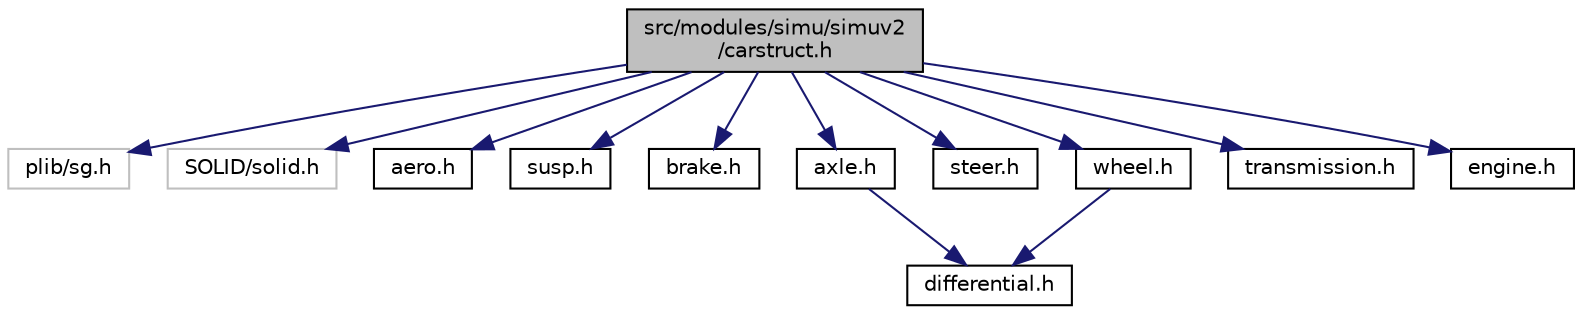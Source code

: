 digraph "src/modules/simu/simuv2/carstruct.h"
{
  edge [fontname="Helvetica",fontsize="10",labelfontname="Helvetica",labelfontsize="10"];
  node [fontname="Helvetica",fontsize="10",shape=record];
  Node1 [label="src/modules/simu/simuv2\l/carstruct.h",height=0.2,width=0.4,color="black", fillcolor="grey75", style="filled", fontcolor="black"];
  Node1 -> Node2 [color="midnightblue",fontsize="10",style="solid",fontname="Helvetica"];
  Node2 [label="plib/sg.h",height=0.2,width=0.4,color="grey75", fillcolor="white", style="filled"];
  Node1 -> Node3 [color="midnightblue",fontsize="10",style="solid",fontname="Helvetica"];
  Node3 [label="SOLID/solid.h",height=0.2,width=0.4,color="grey75", fillcolor="white", style="filled"];
  Node1 -> Node4 [color="midnightblue",fontsize="10",style="solid",fontname="Helvetica"];
  Node4 [label="aero.h",height=0.2,width=0.4,color="black", fillcolor="white", style="filled",URL="$aero_8h.html"];
  Node1 -> Node5 [color="midnightblue",fontsize="10",style="solid",fontname="Helvetica"];
  Node5 [label="susp.h",height=0.2,width=0.4,color="black", fillcolor="white", style="filled",URL="$susp_8h.html"];
  Node1 -> Node6 [color="midnightblue",fontsize="10",style="solid",fontname="Helvetica"];
  Node6 [label="brake.h",height=0.2,width=0.4,color="black", fillcolor="white", style="filled",URL="$brake_8h.html"];
  Node1 -> Node7 [color="midnightblue",fontsize="10",style="solid",fontname="Helvetica"];
  Node7 [label="axle.h",height=0.2,width=0.4,color="black", fillcolor="white", style="filled",URL="$axle_8h.html"];
  Node7 -> Node8 [color="midnightblue",fontsize="10",style="solid",fontname="Helvetica"];
  Node8 [label="differential.h",height=0.2,width=0.4,color="black", fillcolor="white", style="filled",URL="$differential_8h.html"];
  Node1 -> Node9 [color="midnightblue",fontsize="10",style="solid",fontname="Helvetica"];
  Node9 [label="steer.h",height=0.2,width=0.4,color="black", fillcolor="white", style="filled",URL="$steer_8h.html"];
  Node1 -> Node10 [color="midnightblue",fontsize="10",style="solid",fontname="Helvetica"];
  Node10 [label="wheel.h",height=0.2,width=0.4,color="black", fillcolor="white", style="filled",URL="$wheel_8h.html"];
  Node10 -> Node8 [color="midnightblue",fontsize="10",style="solid",fontname="Helvetica"];
  Node1 -> Node11 [color="midnightblue",fontsize="10",style="solid",fontname="Helvetica"];
  Node11 [label="transmission.h",height=0.2,width=0.4,color="black", fillcolor="white", style="filled",URL="$transmission_8h.html"];
  Node1 -> Node12 [color="midnightblue",fontsize="10",style="solid",fontname="Helvetica"];
  Node12 [label="engine.h",height=0.2,width=0.4,color="black", fillcolor="white", style="filled",URL="$engine_8h.html"];
}
